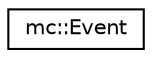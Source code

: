 digraph "Graphical Class Hierarchy"
{
  edge [fontname="Helvetica",fontsize="10",labelfontname="Helvetica",labelfontsize="10"];
  node [fontname="Helvetica",fontsize="10",shape=record];
  rankdir="LR";
  Node1 [label="mc::Event",height=0.2,width=0.4,color="black", fillcolor="white", style="filled",URL="$classmc_1_1Event.html"];
}
